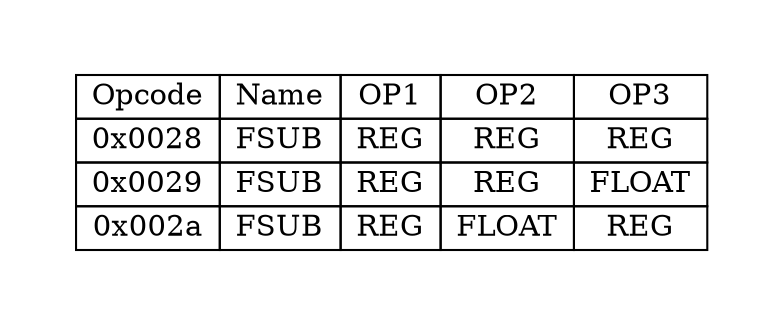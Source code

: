 digraph{
graph [pad="0.5", nodesep="0.5", ranksep="2" ]
node[shape=plain]
Foo [label=<
<table border="0" cellborder="1" cellspacing="0">
<tr><td> Opcode </td> <td> Name </td> <td> OP1 </td><td> OP2 </td><td> OP3 </td> </tr>
<tr><td> 0x0028 </td><td> FSUB </td><td> REG </td><td> REG </td><td> REG </td> </tr>
<tr><td> 0x0029 </td><td> FSUB </td><td> REG </td><td> REG </td><td> FLOAT </td> </tr>
<tr><td> 0x002a </td><td> FSUB </td><td> REG </td><td> FLOAT </td><td> REG </td> </tr>
</table>>];
}
